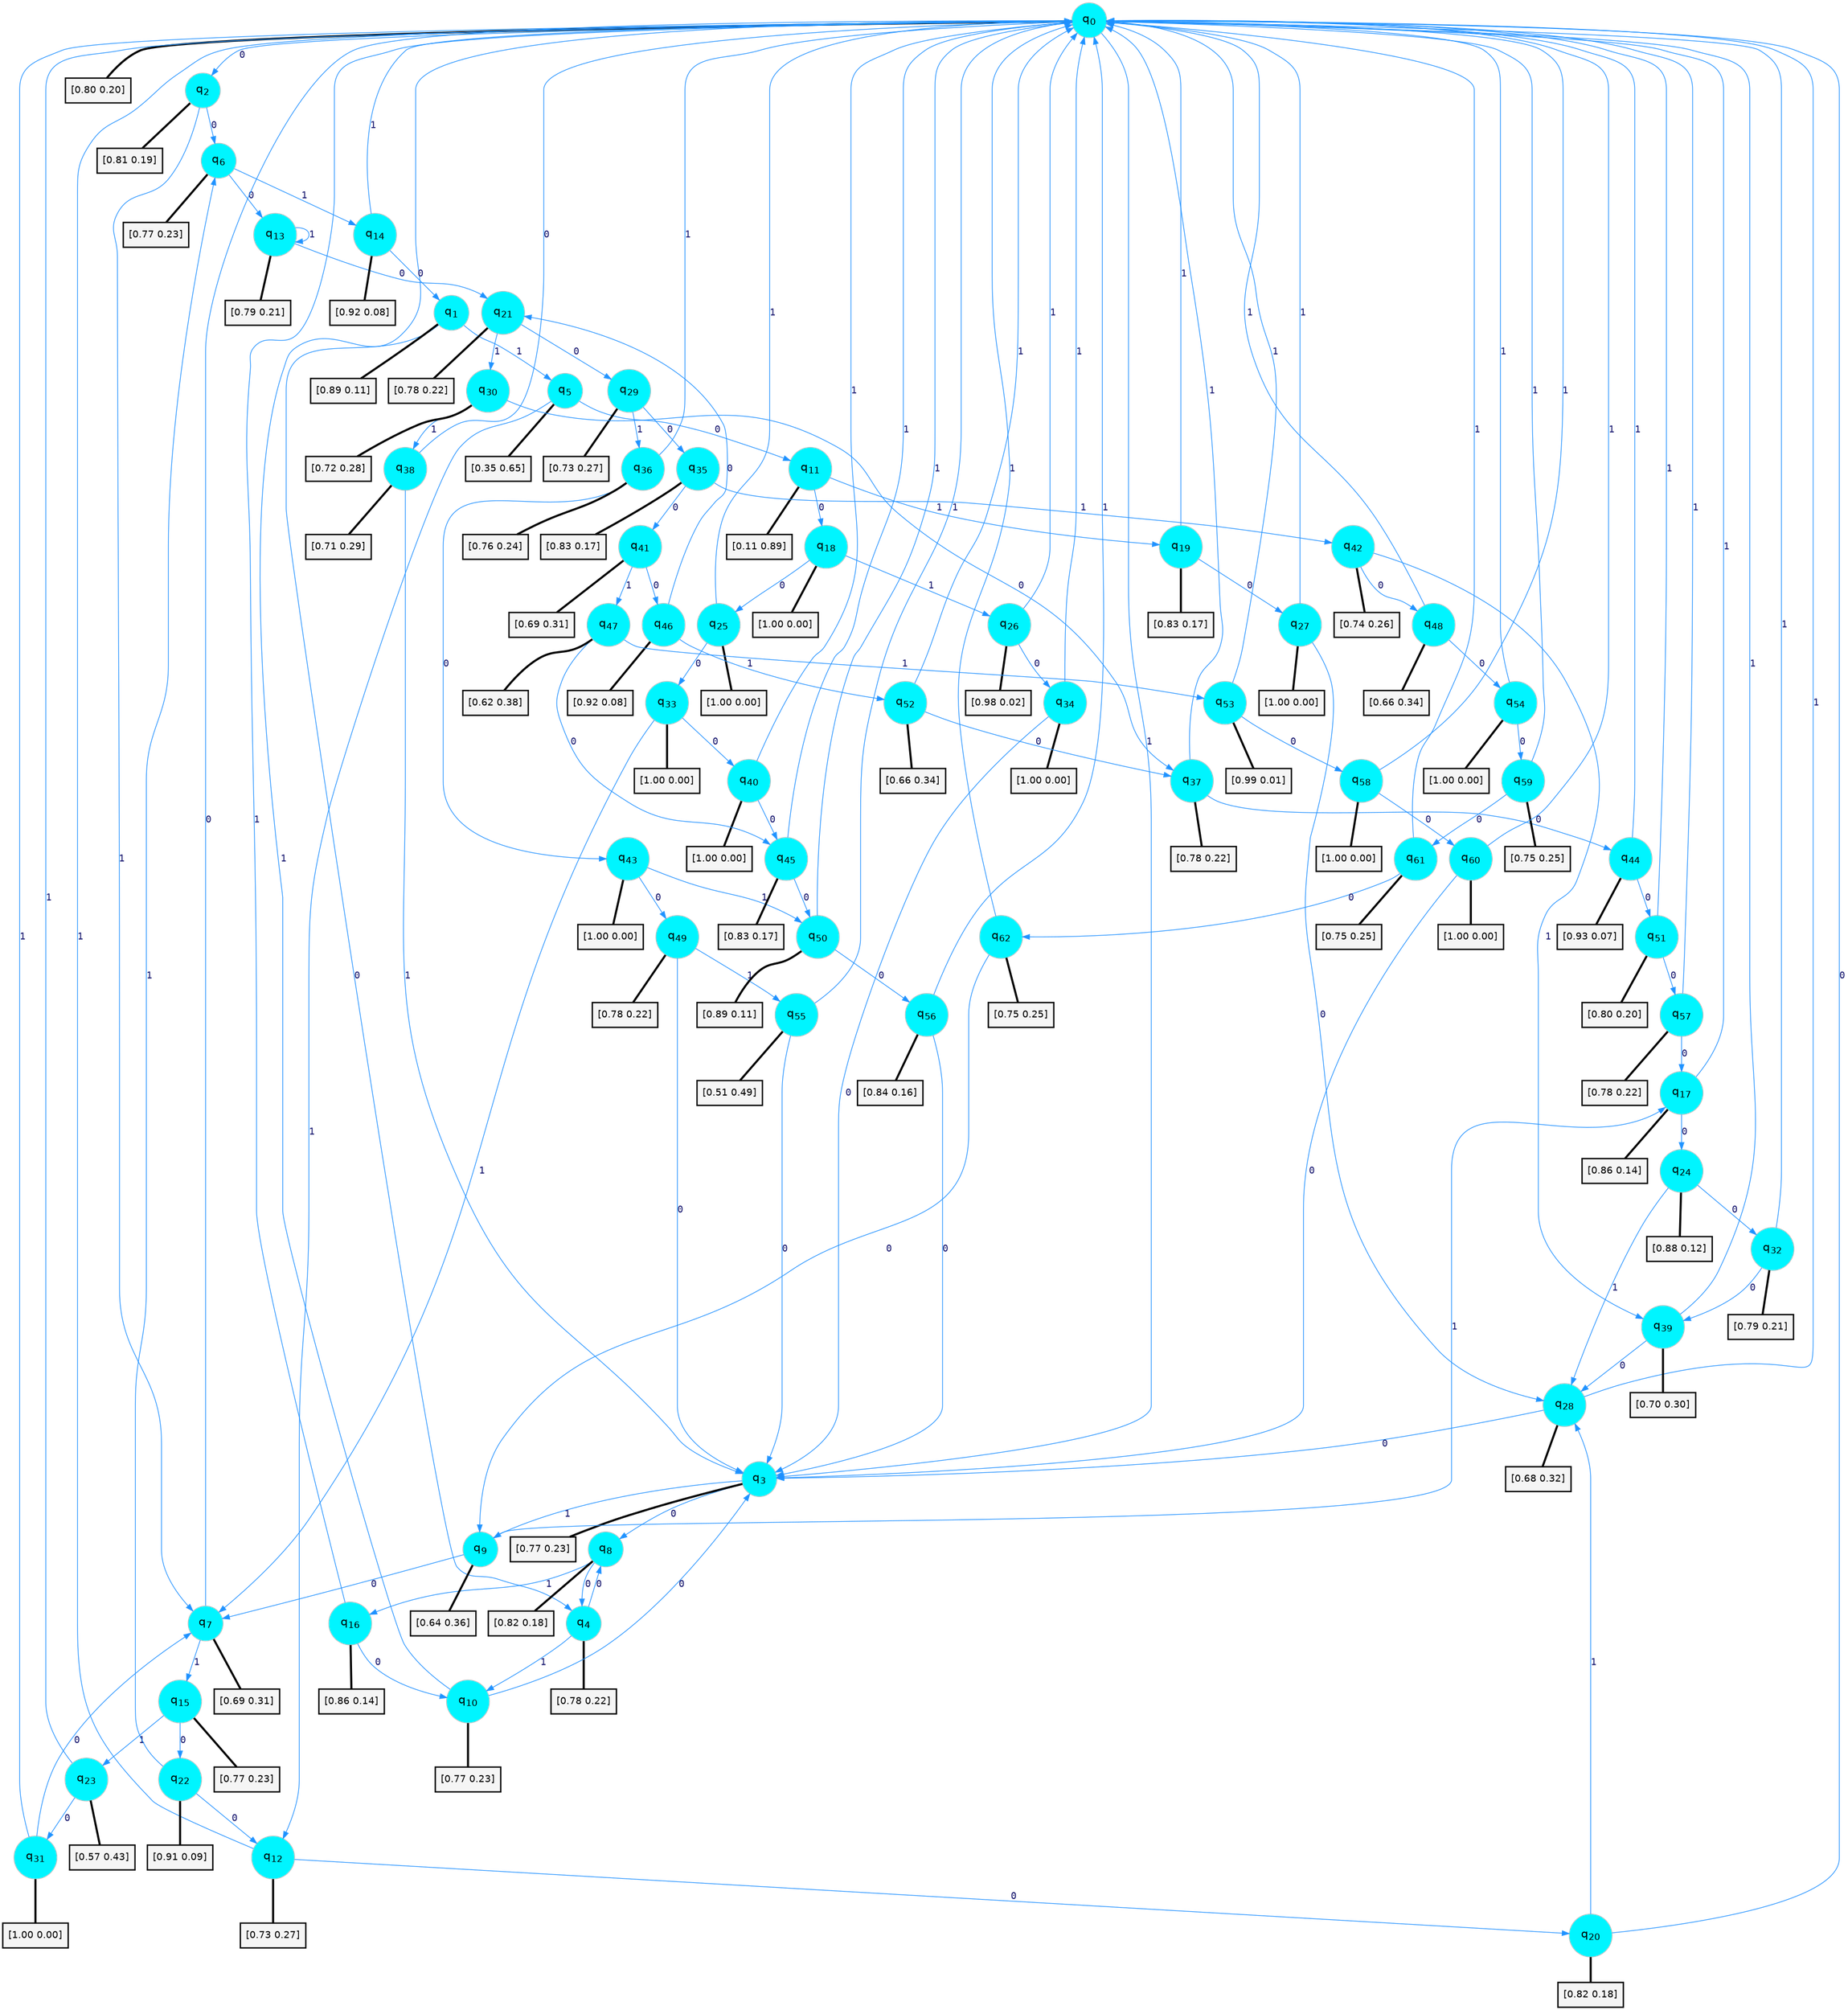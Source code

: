 digraph G {
graph [
bgcolor=transparent, dpi=300, rankdir=TD, size="40,25"];
node [
color=gray, fillcolor=turquoise1, fontcolor=black, fontname=Helvetica, fontsize=16, fontweight=bold, shape=circle, style=filled];
edge [
arrowsize=1, color=dodgerblue1, fontcolor=midnightblue, fontname=courier, fontweight=bold, penwidth=1, style=solid, weight=20];
0[label=<q<SUB>0</SUB>>];
1[label=<q<SUB>1</SUB>>];
2[label=<q<SUB>2</SUB>>];
3[label=<q<SUB>3</SUB>>];
4[label=<q<SUB>4</SUB>>];
5[label=<q<SUB>5</SUB>>];
6[label=<q<SUB>6</SUB>>];
7[label=<q<SUB>7</SUB>>];
8[label=<q<SUB>8</SUB>>];
9[label=<q<SUB>9</SUB>>];
10[label=<q<SUB>10</SUB>>];
11[label=<q<SUB>11</SUB>>];
12[label=<q<SUB>12</SUB>>];
13[label=<q<SUB>13</SUB>>];
14[label=<q<SUB>14</SUB>>];
15[label=<q<SUB>15</SUB>>];
16[label=<q<SUB>16</SUB>>];
17[label=<q<SUB>17</SUB>>];
18[label=<q<SUB>18</SUB>>];
19[label=<q<SUB>19</SUB>>];
20[label=<q<SUB>20</SUB>>];
21[label=<q<SUB>21</SUB>>];
22[label=<q<SUB>22</SUB>>];
23[label=<q<SUB>23</SUB>>];
24[label=<q<SUB>24</SUB>>];
25[label=<q<SUB>25</SUB>>];
26[label=<q<SUB>26</SUB>>];
27[label=<q<SUB>27</SUB>>];
28[label=<q<SUB>28</SUB>>];
29[label=<q<SUB>29</SUB>>];
30[label=<q<SUB>30</SUB>>];
31[label=<q<SUB>31</SUB>>];
32[label=<q<SUB>32</SUB>>];
33[label=<q<SUB>33</SUB>>];
34[label=<q<SUB>34</SUB>>];
35[label=<q<SUB>35</SUB>>];
36[label=<q<SUB>36</SUB>>];
37[label=<q<SUB>37</SUB>>];
38[label=<q<SUB>38</SUB>>];
39[label=<q<SUB>39</SUB>>];
40[label=<q<SUB>40</SUB>>];
41[label=<q<SUB>41</SUB>>];
42[label=<q<SUB>42</SUB>>];
43[label=<q<SUB>43</SUB>>];
44[label=<q<SUB>44</SUB>>];
45[label=<q<SUB>45</SUB>>];
46[label=<q<SUB>46</SUB>>];
47[label=<q<SUB>47</SUB>>];
48[label=<q<SUB>48</SUB>>];
49[label=<q<SUB>49</SUB>>];
50[label=<q<SUB>50</SUB>>];
51[label=<q<SUB>51</SUB>>];
52[label=<q<SUB>52</SUB>>];
53[label=<q<SUB>53</SUB>>];
54[label=<q<SUB>54</SUB>>];
55[label=<q<SUB>55</SUB>>];
56[label=<q<SUB>56</SUB>>];
57[label=<q<SUB>57</SUB>>];
58[label=<q<SUB>58</SUB>>];
59[label=<q<SUB>59</SUB>>];
60[label=<q<SUB>60</SUB>>];
61[label=<q<SUB>61</SUB>>];
62[label=<q<SUB>62</SUB>>];
63[label="[0.80 0.20]", shape=box,fontcolor=black, fontname=Helvetica, fontsize=14, penwidth=2, fillcolor=whitesmoke,color=black];
64[label="[0.89 0.11]", shape=box,fontcolor=black, fontname=Helvetica, fontsize=14, penwidth=2, fillcolor=whitesmoke,color=black];
65[label="[0.81 0.19]", shape=box,fontcolor=black, fontname=Helvetica, fontsize=14, penwidth=2, fillcolor=whitesmoke,color=black];
66[label="[0.77 0.23]", shape=box,fontcolor=black, fontname=Helvetica, fontsize=14, penwidth=2, fillcolor=whitesmoke,color=black];
67[label="[0.78 0.22]", shape=box,fontcolor=black, fontname=Helvetica, fontsize=14, penwidth=2, fillcolor=whitesmoke,color=black];
68[label="[0.35 0.65]", shape=box,fontcolor=black, fontname=Helvetica, fontsize=14, penwidth=2, fillcolor=whitesmoke,color=black];
69[label="[0.77 0.23]", shape=box,fontcolor=black, fontname=Helvetica, fontsize=14, penwidth=2, fillcolor=whitesmoke,color=black];
70[label="[0.69 0.31]", shape=box,fontcolor=black, fontname=Helvetica, fontsize=14, penwidth=2, fillcolor=whitesmoke,color=black];
71[label="[0.82 0.18]", shape=box,fontcolor=black, fontname=Helvetica, fontsize=14, penwidth=2, fillcolor=whitesmoke,color=black];
72[label="[0.64 0.36]", shape=box,fontcolor=black, fontname=Helvetica, fontsize=14, penwidth=2, fillcolor=whitesmoke,color=black];
73[label="[0.77 0.23]", shape=box,fontcolor=black, fontname=Helvetica, fontsize=14, penwidth=2, fillcolor=whitesmoke,color=black];
74[label="[0.11 0.89]", shape=box,fontcolor=black, fontname=Helvetica, fontsize=14, penwidth=2, fillcolor=whitesmoke,color=black];
75[label="[0.73 0.27]", shape=box,fontcolor=black, fontname=Helvetica, fontsize=14, penwidth=2, fillcolor=whitesmoke,color=black];
76[label="[0.79 0.21]", shape=box,fontcolor=black, fontname=Helvetica, fontsize=14, penwidth=2, fillcolor=whitesmoke,color=black];
77[label="[0.92 0.08]", shape=box,fontcolor=black, fontname=Helvetica, fontsize=14, penwidth=2, fillcolor=whitesmoke,color=black];
78[label="[0.77 0.23]", shape=box,fontcolor=black, fontname=Helvetica, fontsize=14, penwidth=2, fillcolor=whitesmoke,color=black];
79[label="[0.86 0.14]", shape=box,fontcolor=black, fontname=Helvetica, fontsize=14, penwidth=2, fillcolor=whitesmoke,color=black];
80[label="[0.86 0.14]", shape=box,fontcolor=black, fontname=Helvetica, fontsize=14, penwidth=2, fillcolor=whitesmoke,color=black];
81[label="[1.00 0.00]", shape=box,fontcolor=black, fontname=Helvetica, fontsize=14, penwidth=2, fillcolor=whitesmoke,color=black];
82[label="[0.83 0.17]", shape=box,fontcolor=black, fontname=Helvetica, fontsize=14, penwidth=2, fillcolor=whitesmoke,color=black];
83[label="[0.82 0.18]", shape=box,fontcolor=black, fontname=Helvetica, fontsize=14, penwidth=2, fillcolor=whitesmoke,color=black];
84[label="[0.78 0.22]", shape=box,fontcolor=black, fontname=Helvetica, fontsize=14, penwidth=2, fillcolor=whitesmoke,color=black];
85[label="[0.91 0.09]", shape=box,fontcolor=black, fontname=Helvetica, fontsize=14, penwidth=2, fillcolor=whitesmoke,color=black];
86[label="[0.57 0.43]", shape=box,fontcolor=black, fontname=Helvetica, fontsize=14, penwidth=2, fillcolor=whitesmoke,color=black];
87[label="[0.88 0.12]", shape=box,fontcolor=black, fontname=Helvetica, fontsize=14, penwidth=2, fillcolor=whitesmoke,color=black];
88[label="[1.00 0.00]", shape=box,fontcolor=black, fontname=Helvetica, fontsize=14, penwidth=2, fillcolor=whitesmoke,color=black];
89[label="[0.98 0.02]", shape=box,fontcolor=black, fontname=Helvetica, fontsize=14, penwidth=2, fillcolor=whitesmoke,color=black];
90[label="[1.00 0.00]", shape=box,fontcolor=black, fontname=Helvetica, fontsize=14, penwidth=2, fillcolor=whitesmoke,color=black];
91[label="[0.68 0.32]", shape=box,fontcolor=black, fontname=Helvetica, fontsize=14, penwidth=2, fillcolor=whitesmoke,color=black];
92[label="[0.73 0.27]", shape=box,fontcolor=black, fontname=Helvetica, fontsize=14, penwidth=2, fillcolor=whitesmoke,color=black];
93[label="[0.72 0.28]", shape=box,fontcolor=black, fontname=Helvetica, fontsize=14, penwidth=2, fillcolor=whitesmoke,color=black];
94[label="[1.00 0.00]", shape=box,fontcolor=black, fontname=Helvetica, fontsize=14, penwidth=2, fillcolor=whitesmoke,color=black];
95[label="[0.79 0.21]", shape=box,fontcolor=black, fontname=Helvetica, fontsize=14, penwidth=2, fillcolor=whitesmoke,color=black];
96[label="[1.00 0.00]", shape=box,fontcolor=black, fontname=Helvetica, fontsize=14, penwidth=2, fillcolor=whitesmoke,color=black];
97[label="[1.00 0.00]", shape=box,fontcolor=black, fontname=Helvetica, fontsize=14, penwidth=2, fillcolor=whitesmoke,color=black];
98[label="[0.83 0.17]", shape=box,fontcolor=black, fontname=Helvetica, fontsize=14, penwidth=2, fillcolor=whitesmoke,color=black];
99[label="[0.76 0.24]", shape=box,fontcolor=black, fontname=Helvetica, fontsize=14, penwidth=2, fillcolor=whitesmoke,color=black];
100[label="[0.78 0.22]", shape=box,fontcolor=black, fontname=Helvetica, fontsize=14, penwidth=2, fillcolor=whitesmoke,color=black];
101[label="[0.71 0.29]", shape=box,fontcolor=black, fontname=Helvetica, fontsize=14, penwidth=2, fillcolor=whitesmoke,color=black];
102[label="[0.70 0.30]", shape=box,fontcolor=black, fontname=Helvetica, fontsize=14, penwidth=2, fillcolor=whitesmoke,color=black];
103[label="[1.00 0.00]", shape=box,fontcolor=black, fontname=Helvetica, fontsize=14, penwidth=2, fillcolor=whitesmoke,color=black];
104[label="[0.69 0.31]", shape=box,fontcolor=black, fontname=Helvetica, fontsize=14, penwidth=2, fillcolor=whitesmoke,color=black];
105[label="[0.74 0.26]", shape=box,fontcolor=black, fontname=Helvetica, fontsize=14, penwidth=2, fillcolor=whitesmoke,color=black];
106[label="[1.00 0.00]", shape=box,fontcolor=black, fontname=Helvetica, fontsize=14, penwidth=2, fillcolor=whitesmoke,color=black];
107[label="[0.93 0.07]", shape=box,fontcolor=black, fontname=Helvetica, fontsize=14, penwidth=2, fillcolor=whitesmoke,color=black];
108[label="[0.83 0.17]", shape=box,fontcolor=black, fontname=Helvetica, fontsize=14, penwidth=2, fillcolor=whitesmoke,color=black];
109[label="[0.92 0.08]", shape=box,fontcolor=black, fontname=Helvetica, fontsize=14, penwidth=2, fillcolor=whitesmoke,color=black];
110[label="[0.62 0.38]", shape=box,fontcolor=black, fontname=Helvetica, fontsize=14, penwidth=2, fillcolor=whitesmoke,color=black];
111[label="[0.66 0.34]", shape=box,fontcolor=black, fontname=Helvetica, fontsize=14, penwidth=2, fillcolor=whitesmoke,color=black];
112[label="[0.78 0.22]", shape=box,fontcolor=black, fontname=Helvetica, fontsize=14, penwidth=2, fillcolor=whitesmoke,color=black];
113[label="[0.89 0.11]", shape=box,fontcolor=black, fontname=Helvetica, fontsize=14, penwidth=2, fillcolor=whitesmoke,color=black];
114[label="[0.80 0.20]", shape=box,fontcolor=black, fontname=Helvetica, fontsize=14, penwidth=2, fillcolor=whitesmoke,color=black];
115[label="[0.66 0.34]", shape=box,fontcolor=black, fontname=Helvetica, fontsize=14, penwidth=2, fillcolor=whitesmoke,color=black];
116[label="[0.99 0.01]", shape=box,fontcolor=black, fontname=Helvetica, fontsize=14, penwidth=2, fillcolor=whitesmoke,color=black];
117[label="[1.00 0.00]", shape=box,fontcolor=black, fontname=Helvetica, fontsize=14, penwidth=2, fillcolor=whitesmoke,color=black];
118[label="[0.51 0.49]", shape=box,fontcolor=black, fontname=Helvetica, fontsize=14, penwidth=2, fillcolor=whitesmoke,color=black];
119[label="[0.84 0.16]", shape=box,fontcolor=black, fontname=Helvetica, fontsize=14, penwidth=2, fillcolor=whitesmoke,color=black];
120[label="[0.78 0.22]", shape=box,fontcolor=black, fontname=Helvetica, fontsize=14, penwidth=2, fillcolor=whitesmoke,color=black];
121[label="[1.00 0.00]", shape=box,fontcolor=black, fontname=Helvetica, fontsize=14, penwidth=2, fillcolor=whitesmoke,color=black];
122[label="[0.75 0.25]", shape=box,fontcolor=black, fontname=Helvetica, fontsize=14, penwidth=2, fillcolor=whitesmoke,color=black];
123[label="[1.00 0.00]", shape=box,fontcolor=black, fontname=Helvetica, fontsize=14, penwidth=2, fillcolor=whitesmoke,color=black];
124[label="[0.75 0.25]", shape=box,fontcolor=black, fontname=Helvetica, fontsize=14, penwidth=2, fillcolor=whitesmoke,color=black];
125[label="[0.75 0.25]", shape=box,fontcolor=black, fontname=Helvetica, fontsize=14, penwidth=2, fillcolor=whitesmoke,color=black];
0->2 [label=0];
0->3 [label=1];
0->63 [arrowhead=none, penwidth=3,color=black];
1->4 [label=0];
1->5 [label=1];
1->64 [arrowhead=none, penwidth=3,color=black];
2->6 [label=0];
2->7 [label=1];
2->65 [arrowhead=none, penwidth=3,color=black];
3->8 [label=0];
3->9 [label=1];
3->66 [arrowhead=none, penwidth=3,color=black];
4->8 [label=0];
4->10 [label=1];
4->67 [arrowhead=none, penwidth=3,color=black];
5->11 [label=0];
5->12 [label=1];
5->68 [arrowhead=none, penwidth=3,color=black];
6->13 [label=0];
6->14 [label=1];
6->69 [arrowhead=none, penwidth=3,color=black];
7->0 [label=0];
7->15 [label=1];
7->70 [arrowhead=none, penwidth=3,color=black];
8->4 [label=0];
8->16 [label=1];
8->71 [arrowhead=none, penwidth=3,color=black];
9->7 [label=0];
9->17 [label=1];
9->72 [arrowhead=none, penwidth=3,color=black];
10->3 [label=0];
10->0 [label=1];
10->73 [arrowhead=none, penwidth=3,color=black];
11->18 [label=0];
11->19 [label=1];
11->74 [arrowhead=none, penwidth=3,color=black];
12->20 [label=0];
12->0 [label=1];
12->75 [arrowhead=none, penwidth=3,color=black];
13->21 [label=0];
13->13 [label=1];
13->76 [arrowhead=none, penwidth=3,color=black];
14->1 [label=0];
14->0 [label=1];
14->77 [arrowhead=none, penwidth=3,color=black];
15->22 [label=0];
15->23 [label=1];
15->78 [arrowhead=none, penwidth=3,color=black];
16->10 [label=0];
16->0 [label=1];
16->79 [arrowhead=none, penwidth=3,color=black];
17->24 [label=0];
17->0 [label=1];
17->80 [arrowhead=none, penwidth=3,color=black];
18->25 [label=0];
18->26 [label=1];
18->81 [arrowhead=none, penwidth=3,color=black];
19->27 [label=0];
19->0 [label=1];
19->82 [arrowhead=none, penwidth=3,color=black];
20->0 [label=0];
20->28 [label=1];
20->83 [arrowhead=none, penwidth=3,color=black];
21->29 [label=0];
21->30 [label=1];
21->84 [arrowhead=none, penwidth=3,color=black];
22->12 [label=0];
22->6 [label=1];
22->85 [arrowhead=none, penwidth=3,color=black];
23->31 [label=0];
23->0 [label=1];
23->86 [arrowhead=none, penwidth=3,color=black];
24->32 [label=0];
24->28 [label=1];
24->87 [arrowhead=none, penwidth=3,color=black];
25->33 [label=0];
25->0 [label=1];
25->88 [arrowhead=none, penwidth=3,color=black];
26->34 [label=0];
26->0 [label=1];
26->89 [arrowhead=none, penwidth=3,color=black];
27->28 [label=0];
27->0 [label=1];
27->90 [arrowhead=none, penwidth=3,color=black];
28->3 [label=0];
28->0 [label=1];
28->91 [arrowhead=none, penwidth=3,color=black];
29->35 [label=0];
29->36 [label=1];
29->92 [arrowhead=none, penwidth=3,color=black];
30->37 [label=0];
30->38 [label=1];
30->93 [arrowhead=none, penwidth=3,color=black];
31->7 [label=0];
31->0 [label=1];
31->94 [arrowhead=none, penwidth=3,color=black];
32->39 [label=0];
32->0 [label=1];
32->95 [arrowhead=none, penwidth=3,color=black];
33->40 [label=0];
33->7 [label=1];
33->96 [arrowhead=none, penwidth=3,color=black];
34->3 [label=0];
34->0 [label=1];
34->97 [arrowhead=none, penwidth=3,color=black];
35->41 [label=0];
35->42 [label=1];
35->98 [arrowhead=none, penwidth=3,color=black];
36->43 [label=0];
36->0 [label=1];
36->99 [arrowhead=none, penwidth=3,color=black];
37->44 [label=0];
37->0 [label=1];
37->100 [arrowhead=none, penwidth=3,color=black];
38->0 [label=0];
38->3 [label=1];
38->101 [arrowhead=none, penwidth=3,color=black];
39->28 [label=0];
39->0 [label=1];
39->102 [arrowhead=none, penwidth=3,color=black];
40->45 [label=0];
40->0 [label=1];
40->103 [arrowhead=none, penwidth=3,color=black];
41->46 [label=0];
41->47 [label=1];
41->104 [arrowhead=none, penwidth=3,color=black];
42->48 [label=0];
42->39 [label=1];
42->105 [arrowhead=none, penwidth=3,color=black];
43->49 [label=0];
43->50 [label=1];
43->106 [arrowhead=none, penwidth=3,color=black];
44->51 [label=0];
44->0 [label=1];
44->107 [arrowhead=none, penwidth=3,color=black];
45->50 [label=0];
45->0 [label=1];
45->108 [arrowhead=none, penwidth=3,color=black];
46->21 [label=0];
46->52 [label=1];
46->109 [arrowhead=none, penwidth=3,color=black];
47->45 [label=0];
47->53 [label=1];
47->110 [arrowhead=none, penwidth=3,color=black];
48->54 [label=0];
48->0 [label=1];
48->111 [arrowhead=none, penwidth=3,color=black];
49->3 [label=0];
49->55 [label=1];
49->112 [arrowhead=none, penwidth=3,color=black];
50->56 [label=0];
50->0 [label=1];
50->113 [arrowhead=none, penwidth=3,color=black];
51->57 [label=0];
51->0 [label=1];
51->114 [arrowhead=none, penwidth=3,color=black];
52->37 [label=0];
52->0 [label=1];
52->115 [arrowhead=none, penwidth=3,color=black];
53->58 [label=0];
53->0 [label=1];
53->116 [arrowhead=none, penwidth=3,color=black];
54->59 [label=0];
54->0 [label=1];
54->117 [arrowhead=none, penwidth=3,color=black];
55->3 [label=0];
55->0 [label=1];
55->118 [arrowhead=none, penwidth=3,color=black];
56->3 [label=0];
56->0 [label=1];
56->119 [arrowhead=none, penwidth=3,color=black];
57->17 [label=0];
57->0 [label=1];
57->120 [arrowhead=none, penwidth=3,color=black];
58->60 [label=0];
58->0 [label=1];
58->121 [arrowhead=none, penwidth=3,color=black];
59->61 [label=0];
59->0 [label=1];
59->122 [arrowhead=none, penwidth=3,color=black];
60->3 [label=0];
60->0 [label=1];
60->123 [arrowhead=none, penwidth=3,color=black];
61->62 [label=0];
61->0 [label=1];
61->124 [arrowhead=none, penwidth=3,color=black];
62->9 [label=0];
62->0 [label=1];
62->125 [arrowhead=none, penwidth=3,color=black];
}
